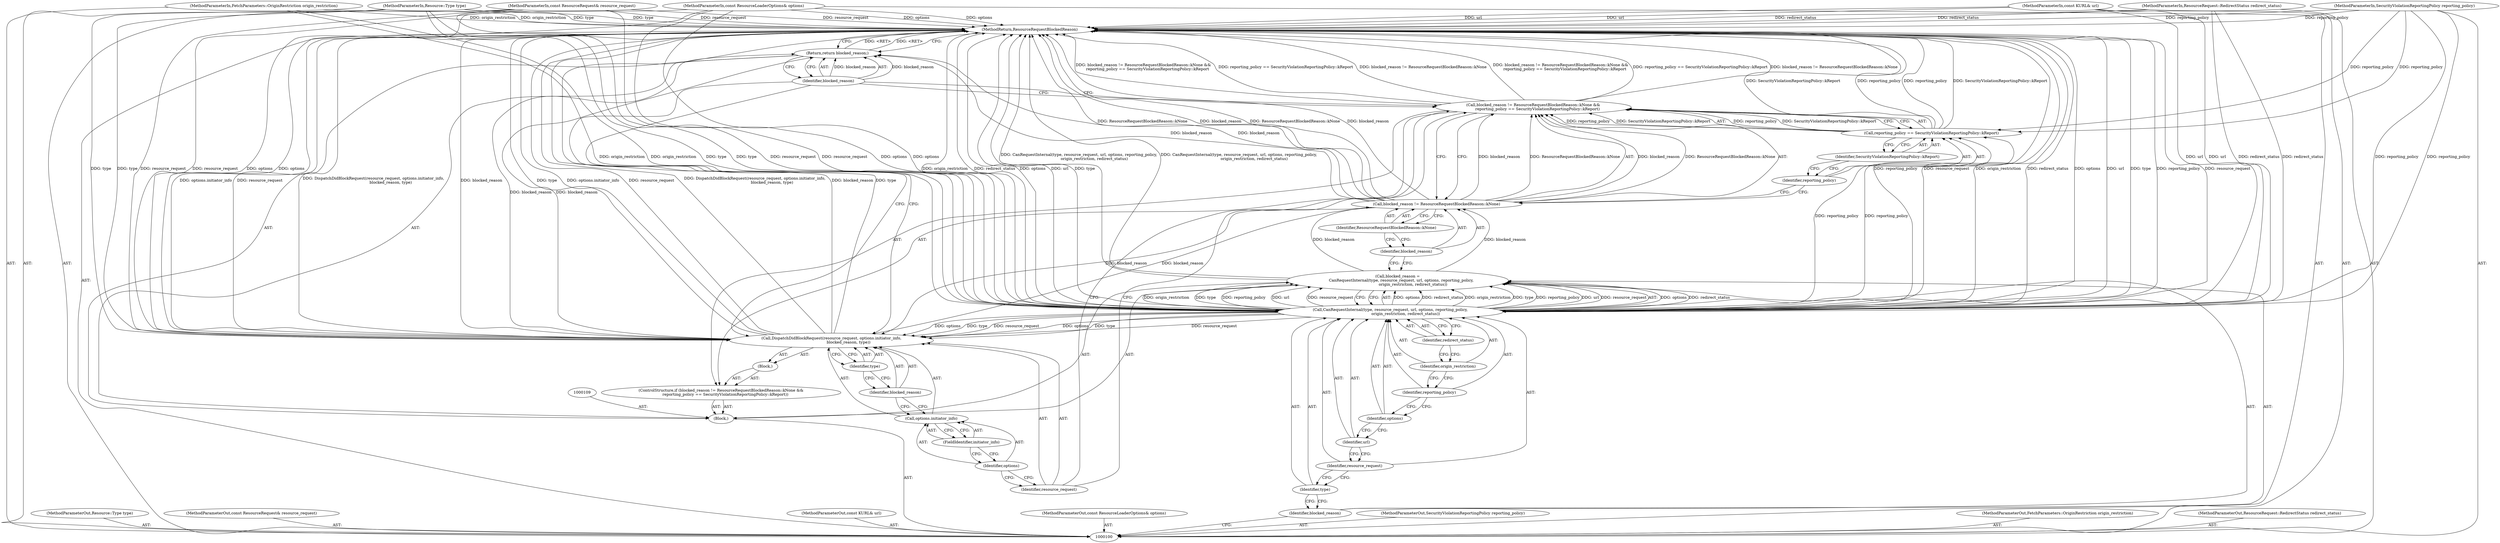 digraph "0_Chrome_1c40f9042ae2d6ee7483d72998aabb5e73b2ff60_6" {
"1000138" [label="(MethodReturn,ResourceRequestBlockedReason)"];
"1000113" [label="(Identifier,type)"];
"1000114" [label="(Identifier,resource_request)"];
"1000115" [label="(Identifier,url)"];
"1000116" [label="(Identifier,options)"];
"1000112" [label="(Call,CanRequestInternal(type, resource_request, url, options, reporting_policy,\n                         origin_restriction, redirect_status))"];
"1000117" [label="(Identifier,reporting_policy)"];
"1000118" [label="(Identifier,origin_restriction)"];
"1000119" [label="(Identifier,redirect_status)"];
"1000124" [label="(Identifier,ResourceRequestBlockedReason::kNone)"];
"1000120" [label="(ControlStructure,if (blocked_reason != ResourceRequestBlockedReason::kNone &&\n       reporting_policy == SecurityViolationReportingPolicy::kReport))"];
"1000121" [label="(Call,blocked_reason != ResourceRequestBlockedReason::kNone &&\n       reporting_policy == SecurityViolationReportingPolicy::kReport)"];
"1000122" [label="(Call,blocked_reason != ResourceRequestBlockedReason::kNone)"];
"1000123" [label="(Identifier,blocked_reason)"];
"1000127" [label="(Identifier,SecurityViolationReportingPolicy::kReport)"];
"1000125" [label="(Call,reporting_policy == SecurityViolationReportingPolicy::kReport)"];
"1000126" [label="(Identifier,reporting_policy)"];
"1000128" [label="(Block,)"];
"1000130" [label="(Identifier,resource_request)"];
"1000131" [label="(Call,options.initiator_info)"];
"1000132" [label="(Identifier,options)"];
"1000129" [label="(Call,DispatchDidBlockRequest(resource_request, options.initiator_info,\n                            blocked_reason, type))"];
"1000133" [label="(FieldIdentifier,initiator_info)"];
"1000134" [label="(Identifier,blocked_reason)"];
"1000135" [label="(Identifier,type)"];
"1000137" [label="(Identifier,blocked_reason)"];
"1000136" [label="(Return,return blocked_reason;)"];
"1000101" [label="(MethodParameterIn,Resource::Type type)"];
"1000192" [label="(MethodParameterOut,Resource::Type type)"];
"1000102" [label="(MethodParameterIn,const ResourceRequest& resource_request)"];
"1000193" [label="(MethodParameterOut,const ResourceRequest& resource_request)"];
"1000103" [label="(MethodParameterIn,const KURL& url)"];
"1000194" [label="(MethodParameterOut,const KURL& url)"];
"1000104" [label="(MethodParameterIn,const ResourceLoaderOptions& options)"];
"1000195" [label="(MethodParameterOut,const ResourceLoaderOptions& options)"];
"1000105" [label="(MethodParameterIn,SecurityViolationReportingPolicy reporting_policy)"];
"1000196" [label="(MethodParameterOut,SecurityViolationReportingPolicy reporting_policy)"];
"1000106" [label="(MethodParameterIn,FetchParameters::OriginRestriction origin_restriction)"];
"1000197" [label="(MethodParameterOut,FetchParameters::OriginRestriction origin_restriction)"];
"1000107" [label="(MethodParameterIn,ResourceRequest::RedirectStatus redirect_status)"];
"1000198" [label="(MethodParameterOut,ResourceRequest::RedirectStatus redirect_status)"];
"1000108" [label="(Block,)"];
"1000110" [label="(Call,blocked_reason =\n      CanRequestInternal(type, resource_request, url, options, reporting_policy,\n                         origin_restriction, redirect_status))"];
"1000111" [label="(Identifier,blocked_reason)"];
"1000138" -> "1000100"  [label="AST: "];
"1000138" -> "1000136"  [label="CFG: "];
"1000136" -> "1000138"  [label="DDG: <RET>"];
"1000112" -> "1000138"  [label="DDG: reporting_policy"];
"1000112" -> "1000138"  [label="DDG: resource_request"];
"1000112" -> "1000138"  [label="DDG: origin_restriction"];
"1000112" -> "1000138"  [label="DDG: redirect_status"];
"1000112" -> "1000138"  [label="DDG: options"];
"1000112" -> "1000138"  [label="DDG: url"];
"1000112" -> "1000138"  [label="DDG: type"];
"1000121" -> "1000138"  [label="DDG: reporting_policy == SecurityViolationReportingPolicy::kReport"];
"1000121" -> "1000138"  [label="DDG: blocked_reason != ResourceRequestBlockedReason::kNone"];
"1000121" -> "1000138"  [label="DDG: blocked_reason != ResourceRequestBlockedReason::kNone &&\n       reporting_policy == SecurityViolationReportingPolicy::kReport"];
"1000107" -> "1000138"  [label="DDG: redirect_status"];
"1000104" -> "1000138"  [label="DDG: options"];
"1000105" -> "1000138"  [label="DDG: reporting_policy"];
"1000122" -> "1000138"  [label="DDG: blocked_reason"];
"1000122" -> "1000138"  [label="DDG: ResourceRequestBlockedReason::kNone"];
"1000125" -> "1000138"  [label="DDG: SecurityViolationReportingPolicy::kReport"];
"1000125" -> "1000138"  [label="DDG: reporting_policy"];
"1000106" -> "1000138"  [label="DDG: origin_restriction"];
"1000129" -> "1000138"  [label="DDG: resource_request"];
"1000129" -> "1000138"  [label="DDG: DispatchDidBlockRequest(resource_request, options.initiator_info,\n                            blocked_reason, type)"];
"1000129" -> "1000138"  [label="DDG: blocked_reason"];
"1000129" -> "1000138"  [label="DDG: type"];
"1000129" -> "1000138"  [label="DDG: options.initiator_info"];
"1000103" -> "1000138"  [label="DDG: url"];
"1000102" -> "1000138"  [label="DDG: resource_request"];
"1000110" -> "1000138"  [label="DDG: CanRequestInternal(type, resource_request, url, options, reporting_policy,\n                         origin_restriction, redirect_status)"];
"1000101" -> "1000138"  [label="DDG: type"];
"1000113" -> "1000112"  [label="AST: "];
"1000113" -> "1000111"  [label="CFG: "];
"1000114" -> "1000113"  [label="CFG: "];
"1000114" -> "1000112"  [label="AST: "];
"1000114" -> "1000113"  [label="CFG: "];
"1000115" -> "1000114"  [label="CFG: "];
"1000115" -> "1000112"  [label="AST: "];
"1000115" -> "1000114"  [label="CFG: "];
"1000116" -> "1000115"  [label="CFG: "];
"1000116" -> "1000112"  [label="AST: "];
"1000116" -> "1000115"  [label="CFG: "];
"1000117" -> "1000116"  [label="CFG: "];
"1000112" -> "1000110"  [label="AST: "];
"1000112" -> "1000119"  [label="CFG: "];
"1000113" -> "1000112"  [label="AST: "];
"1000114" -> "1000112"  [label="AST: "];
"1000115" -> "1000112"  [label="AST: "];
"1000116" -> "1000112"  [label="AST: "];
"1000117" -> "1000112"  [label="AST: "];
"1000118" -> "1000112"  [label="AST: "];
"1000119" -> "1000112"  [label="AST: "];
"1000110" -> "1000112"  [label="CFG: "];
"1000112" -> "1000138"  [label="DDG: reporting_policy"];
"1000112" -> "1000138"  [label="DDG: resource_request"];
"1000112" -> "1000138"  [label="DDG: origin_restriction"];
"1000112" -> "1000138"  [label="DDG: redirect_status"];
"1000112" -> "1000138"  [label="DDG: options"];
"1000112" -> "1000138"  [label="DDG: url"];
"1000112" -> "1000138"  [label="DDG: type"];
"1000112" -> "1000110"  [label="DDG: options"];
"1000112" -> "1000110"  [label="DDG: redirect_status"];
"1000112" -> "1000110"  [label="DDG: origin_restriction"];
"1000112" -> "1000110"  [label="DDG: type"];
"1000112" -> "1000110"  [label="DDG: reporting_policy"];
"1000112" -> "1000110"  [label="DDG: url"];
"1000112" -> "1000110"  [label="DDG: resource_request"];
"1000101" -> "1000112"  [label="DDG: type"];
"1000102" -> "1000112"  [label="DDG: resource_request"];
"1000103" -> "1000112"  [label="DDG: url"];
"1000104" -> "1000112"  [label="DDG: options"];
"1000105" -> "1000112"  [label="DDG: reporting_policy"];
"1000106" -> "1000112"  [label="DDG: origin_restriction"];
"1000107" -> "1000112"  [label="DDG: redirect_status"];
"1000112" -> "1000125"  [label="DDG: reporting_policy"];
"1000112" -> "1000129"  [label="DDG: resource_request"];
"1000112" -> "1000129"  [label="DDG: options"];
"1000112" -> "1000129"  [label="DDG: type"];
"1000117" -> "1000112"  [label="AST: "];
"1000117" -> "1000116"  [label="CFG: "];
"1000118" -> "1000117"  [label="CFG: "];
"1000118" -> "1000112"  [label="AST: "];
"1000118" -> "1000117"  [label="CFG: "];
"1000119" -> "1000118"  [label="CFG: "];
"1000119" -> "1000112"  [label="AST: "];
"1000119" -> "1000118"  [label="CFG: "];
"1000112" -> "1000119"  [label="CFG: "];
"1000124" -> "1000122"  [label="AST: "];
"1000124" -> "1000123"  [label="CFG: "];
"1000122" -> "1000124"  [label="CFG: "];
"1000120" -> "1000108"  [label="AST: "];
"1000121" -> "1000120"  [label="AST: "];
"1000128" -> "1000120"  [label="AST: "];
"1000121" -> "1000120"  [label="AST: "];
"1000121" -> "1000122"  [label="CFG: "];
"1000121" -> "1000125"  [label="CFG: "];
"1000122" -> "1000121"  [label="AST: "];
"1000125" -> "1000121"  [label="AST: "];
"1000130" -> "1000121"  [label="CFG: "];
"1000137" -> "1000121"  [label="CFG: "];
"1000121" -> "1000138"  [label="DDG: reporting_policy == SecurityViolationReportingPolicy::kReport"];
"1000121" -> "1000138"  [label="DDG: blocked_reason != ResourceRequestBlockedReason::kNone"];
"1000121" -> "1000138"  [label="DDG: blocked_reason != ResourceRequestBlockedReason::kNone &&\n       reporting_policy == SecurityViolationReportingPolicy::kReport"];
"1000122" -> "1000121"  [label="DDG: blocked_reason"];
"1000122" -> "1000121"  [label="DDG: ResourceRequestBlockedReason::kNone"];
"1000125" -> "1000121"  [label="DDG: reporting_policy"];
"1000125" -> "1000121"  [label="DDG: SecurityViolationReportingPolicy::kReport"];
"1000122" -> "1000121"  [label="AST: "];
"1000122" -> "1000124"  [label="CFG: "];
"1000123" -> "1000122"  [label="AST: "];
"1000124" -> "1000122"  [label="AST: "];
"1000126" -> "1000122"  [label="CFG: "];
"1000121" -> "1000122"  [label="CFG: "];
"1000122" -> "1000138"  [label="DDG: blocked_reason"];
"1000122" -> "1000138"  [label="DDG: ResourceRequestBlockedReason::kNone"];
"1000122" -> "1000121"  [label="DDG: blocked_reason"];
"1000122" -> "1000121"  [label="DDG: ResourceRequestBlockedReason::kNone"];
"1000110" -> "1000122"  [label="DDG: blocked_reason"];
"1000122" -> "1000129"  [label="DDG: blocked_reason"];
"1000122" -> "1000136"  [label="DDG: blocked_reason"];
"1000123" -> "1000122"  [label="AST: "];
"1000123" -> "1000110"  [label="CFG: "];
"1000124" -> "1000123"  [label="CFG: "];
"1000127" -> "1000125"  [label="AST: "];
"1000127" -> "1000126"  [label="CFG: "];
"1000125" -> "1000127"  [label="CFG: "];
"1000125" -> "1000121"  [label="AST: "];
"1000125" -> "1000127"  [label="CFG: "];
"1000126" -> "1000125"  [label="AST: "];
"1000127" -> "1000125"  [label="AST: "];
"1000121" -> "1000125"  [label="CFG: "];
"1000125" -> "1000138"  [label="DDG: SecurityViolationReportingPolicy::kReport"];
"1000125" -> "1000138"  [label="DDG: reporting_policy"];
"1000125" -> "1000121"  [label="DDG: reporting_policy"];
"1000125" -> "1000121"  [label="DDG: SecurityViolationReportingPolicy::kReport"];
"1000112" -> "1000125"  [label="DDG: reporting_policy"];
"1000105" -> "1000125"  [label="DDG: reporting_policy"];
"1000126" -> "1000125"  [label="AST: "];
"1000126" -> "1000122"  [label="CFG: "];
"1000127" -> "1000126"  [label="CFG: "];
"1000128" -> "1000120"  [label="AST: "];
"1000129" -> "1000128"  [label="AST: "];
"1000130" -> "1000129"  [label="AST: "];
"1000130" -> "1000121"  [label="CFG: "];
"1000132" -> "1000130"  [label="CFG: "];
"1000131" -> "1000129"  [label="AST: "];
"1000131" -> "1000133"  [label="CFG: "];
"1000132" -> "1000131"  [label="AST: "];
"1000133" -> "1000131"  [label="AST: "];
"1000134" -> "1000131"  [label="CFG: "];
"1000132" -> "1000131"  [label="AST: "];
"1000132" -> "1000130"  [label="CFG: "];
"1000133" -> "1000132"  [label="CFG: "];
"1000129" -> "1000128"  [label="AST: "];
"1000129" -> "1000135"  [label="CFG: "];
"1000130" -> "1000129"  [label="AST: "];
"1000131" -> "1000129"  [label="AST: "];
"1000134" -> "1000129"  [label="AST: "];
"1000135" -> "1000129"  [label="AST: "];
"1000137" -> "1000129"  [label="CFG: "];
"1000129" -> "1000138"  [label="DDG: resource_request"];
"1000129" -> "1000138"  [label="DDG: DispatchDidBlockRequest(resource_request, options.initiator_info,\n                            blocked_reason, type)"];
"1000129" -> "1000138"  [label="DDG: blocked_reason"];
"1000129" -> "1000138"  [label="DDG: type"];
"1000129" -> "1000138"  [label="DDG: options.initiator_info"];
"1000112" -> "1000129"  [label="DDG: resource_request"];
"1000112" -> "1000129"  [label="DDG: options"];
"1000112" -> "1000129"  [label="DDG: type"];
"1000102" -> "1000129"  [label="DDG: resource_request"];
"1000104" -> "1000129"  [label="DDG: options"];
"1000122" -> "1000129"  [label="DDG: blocked_reason"];
"1000101" -> "1000129"  [label="DDG: type"];
"1000129" -> "1000136"  [label="DDG: blocked_reason"];
"1000133" -> "1000131"  [label="AST: "];
"1000133" -> "1000132"  [label="CFG: "];
"1000131" -> "1000133"  [label="CFG: "];
"1000134" -> "1000129"  [label="AST: "];
"1000134" -> "1000131"  [label="CFG: "];
"1000135" -> "1000134"  [label="CFG: "];
"1000135" -> "1000129"  [label="AST: "];
"1000135" -> "1000134"  [label="CFG: "];
"1000129" -> "1000135"  [label="CFG: "];
"1000137" -> "1000136"  [label="AST: "];
"1000137" -> "1000129"  [label="CFG: "];
"1000137" -> "1000121"  [label="CFG: "];
"1000136" -> "1000137"  [label="CFG: "];
"1000137" -> "1000136"  [label="DDG: blocked_reason"];
"1000136" -> "1000108"  [label="AST: "];
"1000136" -> "1000137"  [label="CFG: "];
"1000137" -> "1000136"  [label="AST: "];
"1000138" -> "1000136"  [label="CFG: "];
"1000136" -> "1000138"  [label="DDG: <RET>"];
"1000137" -> "1000136"  [label="DDG: blocked_reason"];
"1000122" -> "1000136"  [label="DDG: blocked_reason"];
"1000129" -> "1000136"  [label="DDG: blocked_reason"];
"1000101" -> "1000100"  [label="AST: "];
"1000101" -> "1000138"  [label="DDG: type"];
"1000101" -> "1000112"  [label="DDG: type"];
"1000101" -> "1000129"  [label="DDG: type"];
"1000192" -> "1000100"  [label="AST: "];
"1000102" -> "1000100"  [label="AST: "];
"1000102" -> "1000138"  [label="DDG: resource_request"];
"1000102" -> "1000112"  [label="DDG: resource_request"];
"1000102" -> "1000129"  [label="DDG: resource_request"];
"1000193" -> "1000100"  [label="AST: "];
"1000103" -> "1000100"  [label="AST: "];
"1000103" -> "1000138"  [label="DDG: url"];
"1000103" -> "1000112"  [label="DDG: url"];
"1000194" -> "1000100"  [label="AST: "];
"1000104" -> "1000100"  [label="AST: "];
"1000104" -> "1000138"  [label="DDG: options"];
"1000104" -> "1000112"  [label="DDG: options"];
"1000104" -> "1000129"  [label="DDG: options"];
"1000195" -> "1000100"  [label="AST: "];
"1000105" -> "1000100"  [label="AST: "];
"1000105" -> "1000138"  [label="DDG: reporting_policy"];
"1000105" -> "1000112"  [label="DDG: reporting_policy"];
"1000105" -> "1000125"  [label="DDG: reporting_policy"];
"1000196" -> "1000100"  [label="AST: "];
"1000106" -> "1000100"  [label="AST: "];
"1000106" -> "1000138"  [label="DDG: origin_restriction"];
"1000106" -> "1000112"  [label="DDG: origin_restriction"];
"1000197" -> "1000100"  [label="AST: "];
"1000107" -> "1000100"  [label="AST: "];
"1000107" -> "1000138"  [label="DDG: redirect_status"];
"1000107" -> "1000112"  [label="DDG: redirect_status"];
"1000198" -> "1000100"  [label="AST: "];
"1000108" -> "1000100"  [label="AST: "];
"1000109" -> "1000108"  [label="AST: "];
"1000110" -> "1000108"  [label="AST: "];
"1000120" -> "1000108"  [label="AST: "];
"1000136" -> "1000108"  [label="AST: "];
"1000110" -> "1000108"  [label="AST: "];
"1000110" -> "1000112"  [label="CFG: "];
"1000111" -> "1000110"  [label="AST: "];
"1000112" -> "1000110"  [label="AST: "];
"1000123" -> "1000110"  [label="CFG: "];
"1000110" -> "1000138"  [label="DDG: CanRequestInternal(type, resource_request, url, options, reporting_policy,\n                         origin_restriction, redirect_status)"];
"1000112" -> "1000110"  [label="DDG: options"];
"1000112" -> "1000110"  [label="DDG: redirect_status"];
"1000112" -> "1000110"  [label="DDG: origin_restriction"];
"1000112" -> "1000110"  [label="DDG: type"];
"1000112" -> "1000110"  [label="DDG: reporting_policy"];
"1000112" -> "1000110"  [label="DDG: url"];
"1000112" -> "1000110"  [label="DDG: resource_request"];
"1000110" -> "1000122"  [label="DDG: blocked_reason"];
"1000111" -> "1000110"  [label="AST: "];
"1000111" -> "1000100"  [label="CFG: "];
"1000113" -> "1000111"  [label="CFG: "];
}

